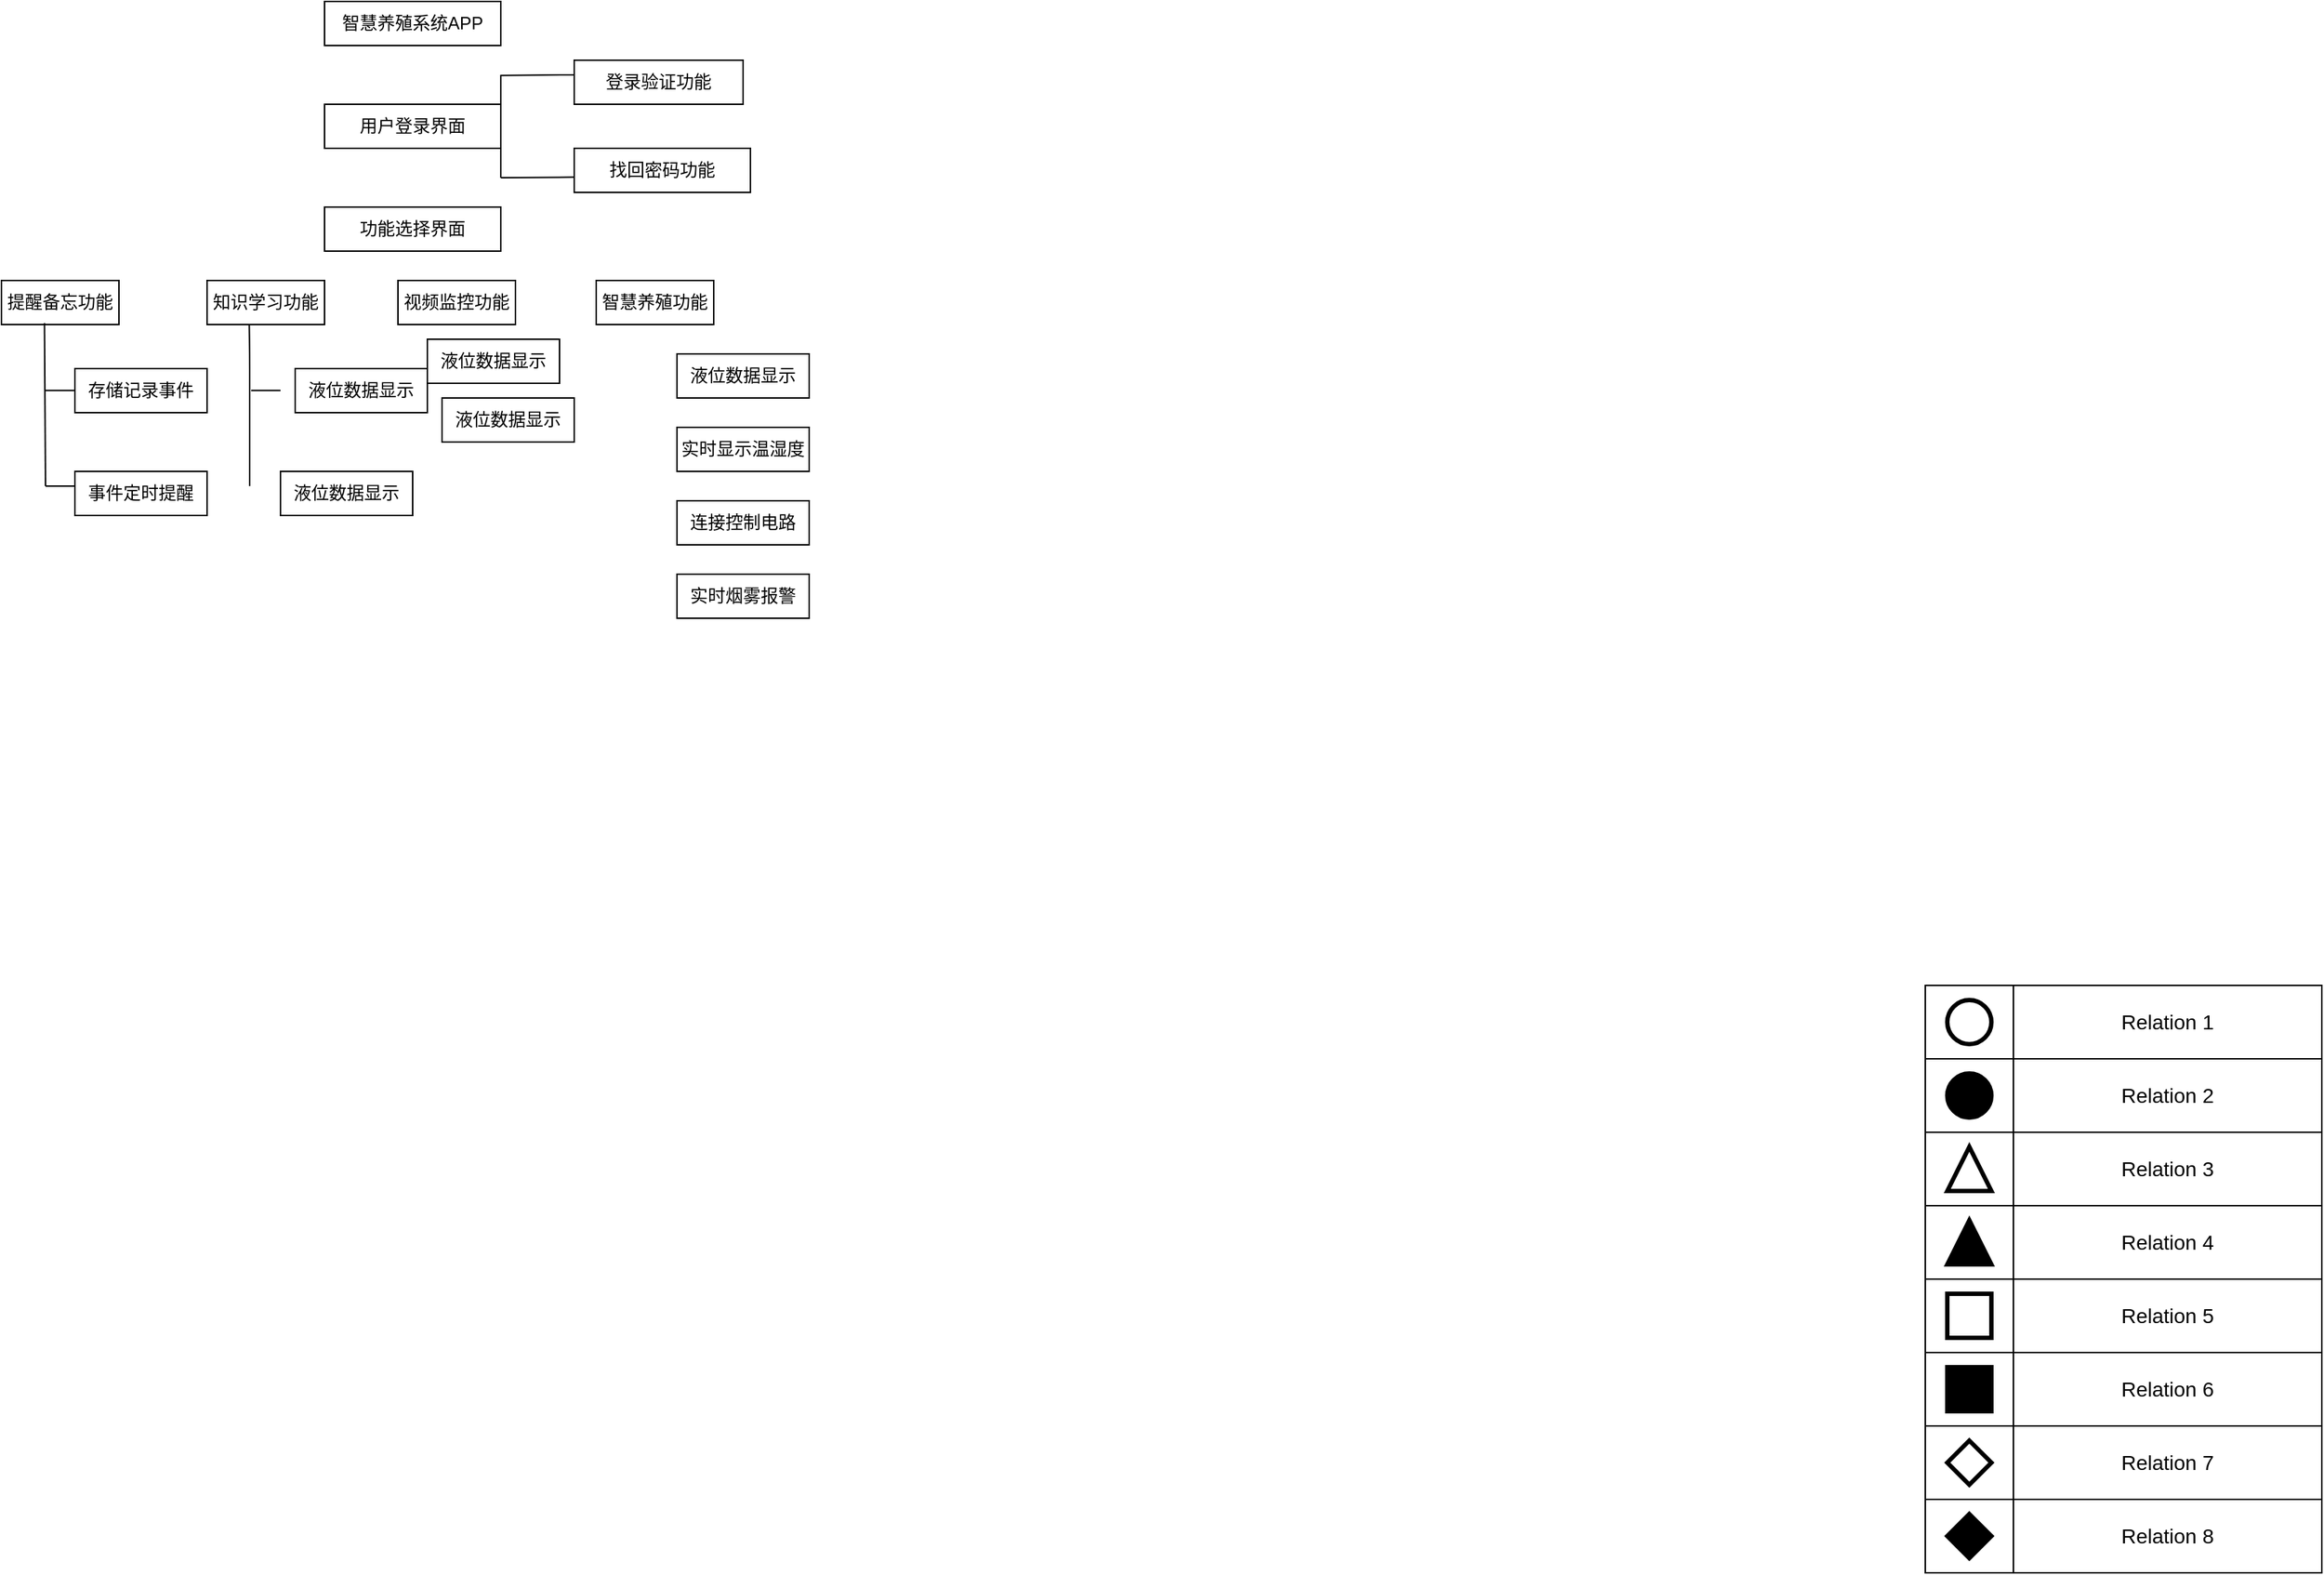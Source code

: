 <mxfile version="14.8.4" type="github">
  <diagram name="Page-1" id="bd83a815-5ea8-2e97-e5ec-87c9f400f2fa">
    <mxGraphModel dx="396" dy="201" grid="1" gridSize="10" guides="1" tooltips="1" connect="1" arrows="1" fold="1" page="1" pageScale="1.5" pageWidth="1169" pageHeight="826" background="none" math="0" shadow="0">
      <root>
        <mxCell id="0" style=";html=1;" />
        <mxCell id="1" style=";html=1;" parent="0" />
        <mxCell id="1516e18e63f93b96-4" value="" style="whiteSpace=wrap;html=1;rounded=0;shadow=0;strokeWidth=1;fontSize=14" parent="1" vertex="1">
          <mxGeometry x="1400" y="1140" width="60" height="50" as="geometry" />
        </mxCell>
        <mxCell id="1516e18e63f93b96-5" value="Relation 8" style="whiteSpace=wrap;html=1;rounded=0;shadow=0;strokeWidth=1;fontSize=14" parent="1" vertex="1">
          <mxGeometry x="1460" y="1140" width="210" height="50" as="geometry" />
        </mxCell>
        <mxCell id="1516e18e63f93b96-12" value="" style="rhombus;whiteSpace=wrap;html=1;rounded=0;shadow=0;strokeWidth=3;fillColor=#000000;fontSize=14" parent="1" vertex="1">
          <mxGeometry x="1415" y="1150" width="30" height="30" as="geometry" />
        </mxCell>
        <mxCell id="1516e18e63f93b96-14" value="" style="whiteSpace=wrap;html=1;rounded=0;shadow=0;strokeWidth=1;fontSize=14" parent="1" vertex="1">
          <mxGeometry x="1400" y="1090" width="60" height="50" as="geometry" />
        </mxCell>
        <mxCell id="1516e18e63f93b96-15" value="Relation 7" style="whiteSpace=wrap;html=1;rounded=0;shadow=0;strokeWidth=1;fontSize=14" parent="1" vertex="1">
          <mxGeometry x="1460" y="1090" width="210" height="50" as="geometry" />
        </mxCell>
        <mxCell id="1516e18e63f93b96-18" value="" style="whiteSpace=wrap;html=1;rounded=0;shadow=0;strokeWidth=1;fontSize=14" parent="1" vertex="1">
          <mxGeometry x="1400" y="1040" width="60" height="50" as="geometry" />
        </mxCell>
        <mxCell id="1516e18e63f93b96-19" value="Relation 6" style="whiteSpace=wrap;html=1;rounded=0;shadow=0;strokeWidth=1;fontSize=14" parent="1" vertex="1">
          <mxGeometry x="1460" y="1040" width="210" height="50" as="geometry" />
        </mxCell>
        <mxCell id="1516e18e63f93b96-20" value="" style="whiteSpace=wrap;html=1;rounded=0;shadow=0;strokeWidth=1;fontSize=14" parent="1" vertex="1">
          <mxGeometry x="1400" y="990" width="60" height="50" as="geometry" />
        </mxCell>
        <mxCell id="1516e18e63f93b96-21" value="Relation 5" style="whiteSpace=wrap;html=1;rounded=0;shadow=0;strokeWidth=1;fontSize=14" parent="1" vertex="1">
          <mxGeometry x="1460" y="990" width="210" height="50" as="geometry" />
        </mxCell>
        <mxCell id="1516e18e63f93b96-22" value="" style="whiteSpace=wrap;html=1;rounded=0;shadow=0;strokeWidth=1;fontSize=14" parent="1" vertex="1">
          <mxGeometry x="1400" y="940" width="60" height="50" as="geometry" />
        </mxCell>
        <mxCell id="1516e18e63f93b96-23" value="Relation 4" style="whiteSpace=wrap;html=1;rounded=0;shadow=0;strokeWidth=1;fontSize=14" parent="1" vertex="1">
          <mxGeometry x="1460" y="940" width="210" height="50" as="geometry" />
        </mxCell>
        <mxCell id="1516e18e63f93b96-24" value="" style="whiteSpace=wrap;html=1;rounded=0;shadow=0;strokeWidth=1;fontSize=14" parent="1" vertex="1">
          <mxGeometry x="1400" y="890" width="60" height="50" as="geometry" />
        </mxCell>
        <mxCell id="1516e18e63f93b96-25" value="Relation 3" style="whiteSpace=wrap;html=1;rounded=0;shadow=0;strokeWidth=1;fontSize=14" parent="1" vertex="1">
          <mxGeometry x="1460" y="890" width="210" height="50" as="geometry" />
        </mxCell>
        <mxCell id="1516e18e63f93b96-26" value="" style="whiteSpace=wrap;html=1;rounded=0;shadow=0;strokeWidth=1;fontSize=14" parent="1" vertex="1">
          <mxGeometry x="1400" y="840" width="60" height="50" as="geometry" />
        </mxCell>
        <mxCell id="1516e18e63f93b96-27" value="Relation 2" style="whiteSpace=wrap;html=1;rounded=0;shadow=0;strokeWidth=1;fontSize=14" parent="1" vertex="1">
          <mxGeometry x="1460" y="840" width="210" height="50" as="geometry" />
        </mxCell>
        <mxCell id="1516e18e63f93b96-28" value="" style="whiteSpace=wrap;html=1;rounded=0;shadow=0;strokeWidth=1;fontSize=14" parent="1" vertex="1">
          <mxGeometry x="1400" y="790" width="60" height="50" as="geometry" />
        </mxCell>
        <mxCell id="1516e18e63f93b96-29" value="Relation 1" style="whiteSpace=wrap;html=1;rounded=0;shadow=0;strokeWidth=1;fontSize=14" parent="1" vertex="1">
          <mxGeometry x="1460" y="790" width="210" height="50" as="geometry" />
        </mxCell>
        <mxCell id="1516e18e63f93b96-6" value="" style="ellipse;whiteSpace=wrap;html=1;rounded=0;shadow=0;strokeWidth=3;fontSize=14" parent="1" vertex="1">
          <mxGeometry x="1415" y="800" width="30" height="30" as="geometry" />
        </mxCell>
        <mxCell id="1516e18e63f93b96-7" value="" style="ellipse;whiteSpace=wrap;html=1;rounded=0;shadow=0;strokeWidth=3;fontSize=14;fillColor=#000000;" parent="1" vertex="1">
          <mxGeometry x="1415" y="850" width="30" height="30" as="geometry" />
        </mxCell>
        <mxCell id="1516e18e63f93b96-8" value="" style="triangle;whiteSpace=wrap;html=1;rounded=0;shadow=0;strokeWidth=3;fillColor=#000000;fontSize=14;direction=north;" parent="1" vertex="1">
          <mxGeometry x="1415" y="950" width="30" height="30" as="geometry" />
        </mxCell>
        <mxCell id="1516e18e63f93b96-9" value="" style="triangle;whiteSpace=wrap;html=1;rounded=0;shadow=0;strokeWidth=3;fontSize=14;direction=north;" parent="1" vertex="1">
          <mxGeometry x="1415" y="900" width="30" height="30" as="geometry" />
        </mxCell>
        <mxCell id="1516e18e63f93b96-10" value="" style="whiteSpace=wrap;html=1;rounded=0;shadow=0;strokeWidth=3;fontSize=14" parent="1" vertex="1">
          <mxGeometry x="1415" y="1000" width="30" height="30" as="geometry" />
        </mxCell>
        <mxCell id="1516e18e63f93b96-11" value="" style="whiteSpace=wrap;html=1;rounded=0;shadow=0;strokeWidth=3;fillColor=#000000;fontSize=14" parent="1" vertex="1">
          <mxGeometry x="1415" y="1050" width="30" height="30" as="geometry" />
        </mxCell>
        <mxCell id="1516e18e63f93b96-13" value="" style="rhombus;whiteSpace=wrap;html=1;rounded=0;shadow=0;strokeWidth=3;fontSize=14" parent="1" vertex="1">
          <mxGeometry x="1415" y="1100" width="30" height="30" as="geometry" />
        </mxCell>
        <mxCell id="GTaibQTKU4__gtefQqnn-4" value="智慧养殖系统APP" style="rounded=0;whiteSpace=wrap;html=1;" vertex="1" parent="1">
          <mxGeometry x="310" y="120" width="120" height="30" as="geometry" />
        </mxCell>
        <mxCell id="GTaibQTKU4__gtefQqnn-5" value="用户登录界面" style="rounded=0;whiteSpace=wrap;html=1;" vertex="1" parent="1">
          <mxGeometry x="310" y="190" width="120" height="30" as="geometry" />
        </mxCell>
        <mxCell id="GTaibQTKU4__gtefQqnn-6" value="功能选择界面" style="rounded=0;whiteSpace=wrap;html=1;" vertex="1" parent="1">
          <mxGeometry x="310" y="260" width="120" height="30" as="geometry" />
        </mxCell>
        <mxCell id="GTaibQTKU4__gtefQqnn-7" value="提醒备忘功能" style="rounded=0;whiteSpace=wrap;html=1;" vertex="1" parent="1">
          <mxGeometry x="90" y="310" width="80" height="30" as="geometry" />
        </mxCell>
        <mxCell id="GTaibQTKU4__gtefQqnn-8" value="视频监控功能" style="rounded=0;whiteSpace=wrap;html=1;" vertex="1" parent="1">
          <mxGeometry x="360" y="310" width="80" height="30" as="geometry" />
        </mxCell>
        <mxCell id="GTaibQTKU4__gtefQqnn-9" value="知识学习功能" style="rounded=0;whiteSpace=wrap;html=1;" vertex="1" parent="1">
          <mxGeometry x="230" y="310" width="80" height="30" as="geometry" />
        </mxCell>
        <mxCell id="GTaibQTKU4__gtefQqnn-10" value="智慧养殖功能" style="rounded=0;whiteSpace=wrap;html=1;" vertex="1" parent="1">
          <mxGeometry x="495" y="310" width="80" height="30" as="geometry" />
        </mxCell>
        <mxCell id="GTaibQTKU4__gtefQqnn-11" value="实时显示温湿度" style="rounded=0;whiteSpace=wrap;html=1;" vertex="1" parent="1">
          <mxGeometry x="550" y="410" width="90" height="30" as="geometry" />
        </mxCell>
        <mxCell id="GTaibQTKU4__gtefQqnn-12" value="连接控制电路" style="rounded=0;whiteSpace=wrap;html=1;" vertex="1" parent="1">
          <mxGeometry x="550" y="460" width="90" height="30" as="geometry" />
        </mxCell>
        <mxCell id="GTaibQTKU4__gtefQqnn-13" value="实时烟雾报警" style="rounded=0;whiteSpace=wrap;html=1;" vertex="1" parent="1">
          <mxGeometry x="550" y="510" width="90" height="30" as="geometry" />
        </mxCell>
        <mxCell id="GTaibQTKU4__gtefQqnn-14" value="登录验证功能" style="rounded=0;whiteSpace=wrap;html=1;" vertex="1" parent="1">
          <mxGeometry x="480" y="160" width="115" height="30" as="geometry" />
        </mxCell>
        <mxCell id="GTaibQTKU4__gtefQqnn-15" value="找回密码功能" style="rounded=0;whiteSpace=wrap;html=1;" vertex="1" parent="1">
          <mxGeometry x="480" y="220" width="120" height="30" as="geometry" />
        </mxCell>
        <mxCell id="GTaibQTKU4__gtefQqnn-17" value="液位数据显示" style="rounded=0;whiteSpace=wrap;html=1;" vertex="1" parent="1">
          <mxGeometry x="550" y="360" width="90" height="30" as="geometry" />
        </mxCell>
        <mxCell id="GTaibQTKU4__gtefQqnn-22" value="存储记录事件" style="rounded=0;whiteSpace=wrap;html=1;" vertex="1" parent="1">
          <mxGeometry x="140" y="370" width="90" height="30" as="geometry" />
        </mxCell>
        <mxCell id="GTaibQTKU4__gtefQqnn-23" value="事件定时提醒" style="rounded=0;whiteSpace=wrap;html=1;" vertex="1" parent="1">
          <mxGeometry x="140" y="440" width="90" height="30" as="geometry" />
        </mxCell>
        <mxCell id="GTaibQTKU4__gtefQqnn-25" value="液位数据显示" style="rounded=0;whiteSpace=wrap;html=1;" vertex="1" parent="1">
          <mxGeometry x="290" y="370" width="90" height="30" as="geometry" />
        </mxCell>
        <mxCell id="GTaibQTKU4__gtefQqnn-26" value="液位数据显示" style="rounded=0;whiteSpace=wrap;html=1;" vertex="1" parent="1">
          <mxGeometry x="280" y="440" width="90" height="30" as="geometry" />
        </mxCell>
        <mxCell id="GTaibQTKU4__gtefQqnn-27" value="液位数据显示" style="rounded=0;whiteSpace=wrap;html=1;" vertex="1" parent="1">
          <mxGeometry x="390" y="390" width="90" height="30" as="geometry" />
        </mxCell>
        <mxCell id="GTaibQTKU4__gtefQqnn-28" value="液位数据显示" style="rounded=0;whiteSpace=wrap;html=1;" vertex="1" parent="1">
          <mxGeometry x="380" y="350" width="90" height="30" as="geometry" />
        </mxCell>
        <mxCell id="GTaibQTKU4__gtefQqnn-31" value="" style="endArrow=none;html=1;strokeWidth=1;" edge="1" parent="1">
          <mxGeometry width="50" height="50" relative="1" as="geometry">
            <mxPoint x="430" y="210" as="sourcePoint" />
            <mxPoint x="430" y="170" as="targetPoint" />
          </mxGeometry>
        </mxCell>
        <mxCell id="GTaibQTKU4__gtefQqnn-32" value="" style="endArrow=none;html=1;strokeWidth=1;" edge="1" parent="1">
          <mxGeometry width="50" height="50" relative="1" as="geometry">
            <mxPoint x="430" y="240" as="sourcePoint" />
            <mxPoint x="430" y="190" as="targetPoint" />
          </mxGeometry>
        </mxCell>
        <mxCell id="GTaibQTKU4__gtefQqnn-33" value="" style="endArrow=none;html=1;strokeWidth=1;entryX=0;entryY=0.333;entryDx=0;entryDy=0;entryPerimeter=0;" edge="1" parent="1" target="GTaibQTKU4__gtefQqnn-14">
          <mxGeometry width="50" height="50" relative="1" as="geometry">
            <mxPoint x="430" y="170.34" as="sourcePoint" />
            <mxPoint x="475" y="170" as="targetPoint" />
          </mxGeometry>
        </mxCell>
        <mxCell id="GTaibQTKU4__gtefQqnn-35" value="" style="endArrow=none;html=1;strokeWidth=1;entryX=-0.003;entryY=0.656;entryDx=0;entryDy=0;entryPerimeter=0;" edge="1" parent="1" target="GTaibQTKU4__gtefQqnn-15">
          <mxGeometry width="50" height="50" relative="1" as="geometry">
            <mxPoint x="430" y="240" as="sourcePoint" />
            <mxPoint x="510" y="210" as="targetPoint" />
          </mxGeometry>
        </mxCell>
        <mxCell id="GTaibQTKU4__gtefQqnn-36" value="" style="endArrow=none;html=1;strokeWidth=1;entryX=0.366;entryY=0.967;entryDx=0;entryDy=0;entryPerimeter=0;" edge="1" parent="1" target="GTaibQTKU4__gtefQqnn-7">
          <mxGeometry width="50" height="50" relative="1" as="geometry">
            <mxPoint x="120" y="450" as="sourcePoint" />
            <mxPoint x="120" y="342" as="targetPoint" />
          </mxGeometry>
        </mxCell>
        <mxCell id="GTaibQTKU4__gtefQqnn-37" value="" style="endArrow=none;html=1;strokeWidth=1;" edge="1" parent="1">
          <mxGeometry width="50" height="50" relative="1" as="geometry">
            <mxPoint x="120" y="384.86" as="sourcePoint" />
            <mxPoint x="140" y="384.86" as="targetPoint" />
          </mxGeometry>
        </mxCell>
        <mxCell id="GTaibQTKU4__gtefQqnn-38" value="" style="endArrow=none;html=1;strokeWidth=1;" edge="1" parent="1">
          <mxGeometry width="50" height="50" relative="1" as="geometry">
            <mxPoint x="120" y="450" as="sourcePoint" />
            <mxPoint x="140" y="450" as="targetPoint" />
            <Array as="points">
              <mxPoint x="140" y="450" />
            </Array>
          </mxGeometry>
        </mxCell>
        <mxCell id="GTaibQTKU4__gtefQqnn-41" value="" style="endArrow=none;html=1;strokeWidth=1;entryX=0.359;entryY=0.994;entryDx=0;entryDy=0;entryPerimeter=0;" edge="1" parent="1" target="GTaibQTKU4__gtefQqnn-9">
          <mxGeometry width="50" height="50" relative="1" as="geometry">
            <mxPoint x="259" y="450" as="sourcePoint" />
            <mxPoint x="270" y="370" as="targetPoint" />
            <Array as="points">
              <mxPoint x="259" y="360" />
            </Array>
          </mxGeometry>
        </mxCell>
        <mxCell id="GTaibQTKU4__gtefQqnn-42" value="" style="endArrow=none;html=1;strokeWidth=1;" edge="1" parent="1">
          <mxGeometry width="50" height="50" relative="1" as="geometry">
            <mxPoint x="260" y="384.86" as="sourcePoint" />
            <mxPoint x="280" y="384.86" as="targetPoint" />
          </mxGeometry>
        </mxCell>
      </root>
    </mxGraphModel>
  </diagram>
</mxfile>

